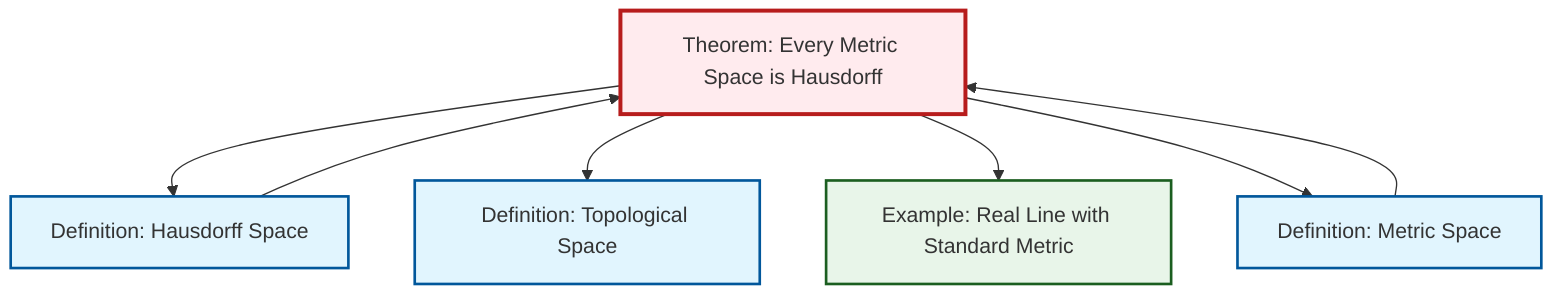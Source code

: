 graph TD
    classDef definition fill:#e1f5fe,stroke:#01579b,stroke-width:2px
    classDef theorem fill:#f3e5f5,stroke:#4a148c,stroke-width:2px
    classDef axiom fill:#fff3e0,stroke:#e65100,stroke-width:2px
    classDef example fill:#e8f5e9,stroke:#1b5e20,stroke-width:2px
    classDef current fill:#ffebee,stroke:#b71c1c,stroke-width:3px
    def-topological-space["Definition: Topological Space"]:::definition
    thm-metric-hausdorff["Theorem: Every Metric Space is Hausdorff"]:::theorem
    ex-real-line-metric["Example: Real Line with Standard Metric"]:::example
    def-hausdorff["Definition: Hausdorff Space"]:::definition
    def-metric-space["Definition: Metric Space"]:::definition
    def-hausdorff --> thm-metric-hausdorff
    thm-metric-hausdorff --> def-hausdorff
    def-metric-space --> thm-metric-hausdorff
    thm-metric-hausdorff --> def-topological-space
    thm-metric-hausdorff --> ex-real-line-metric
    thm-metric-hausdorff --> def-metric-space
    class thm-metric-hausdorff current